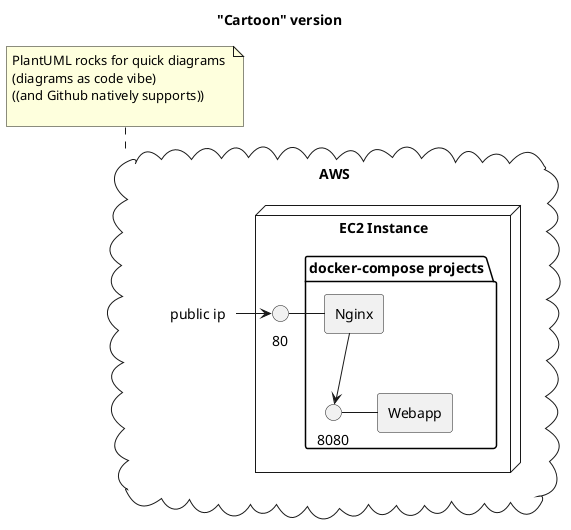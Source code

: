 @startuml

title "Cartoon" version

cloud "AWS" {
    label "public ip" as ip_p
    node "EC2 Instance" {
        interface "80" as ip
        folder "docker-compose projects" {
            rectangle "Nginx" 
            interface "8080" as ip_wa
            rectangle "Webapp"
            ip_wa - Webapp
            Nginx --> ip_wa
        }

    }
    ip - Nginx
}

ip_p -> ip

 note top of AWS
  PlantUML rocks for quick diagrams 
  (diagrams as code vibe)
  ((and Github natively supports))

end note

@enduml